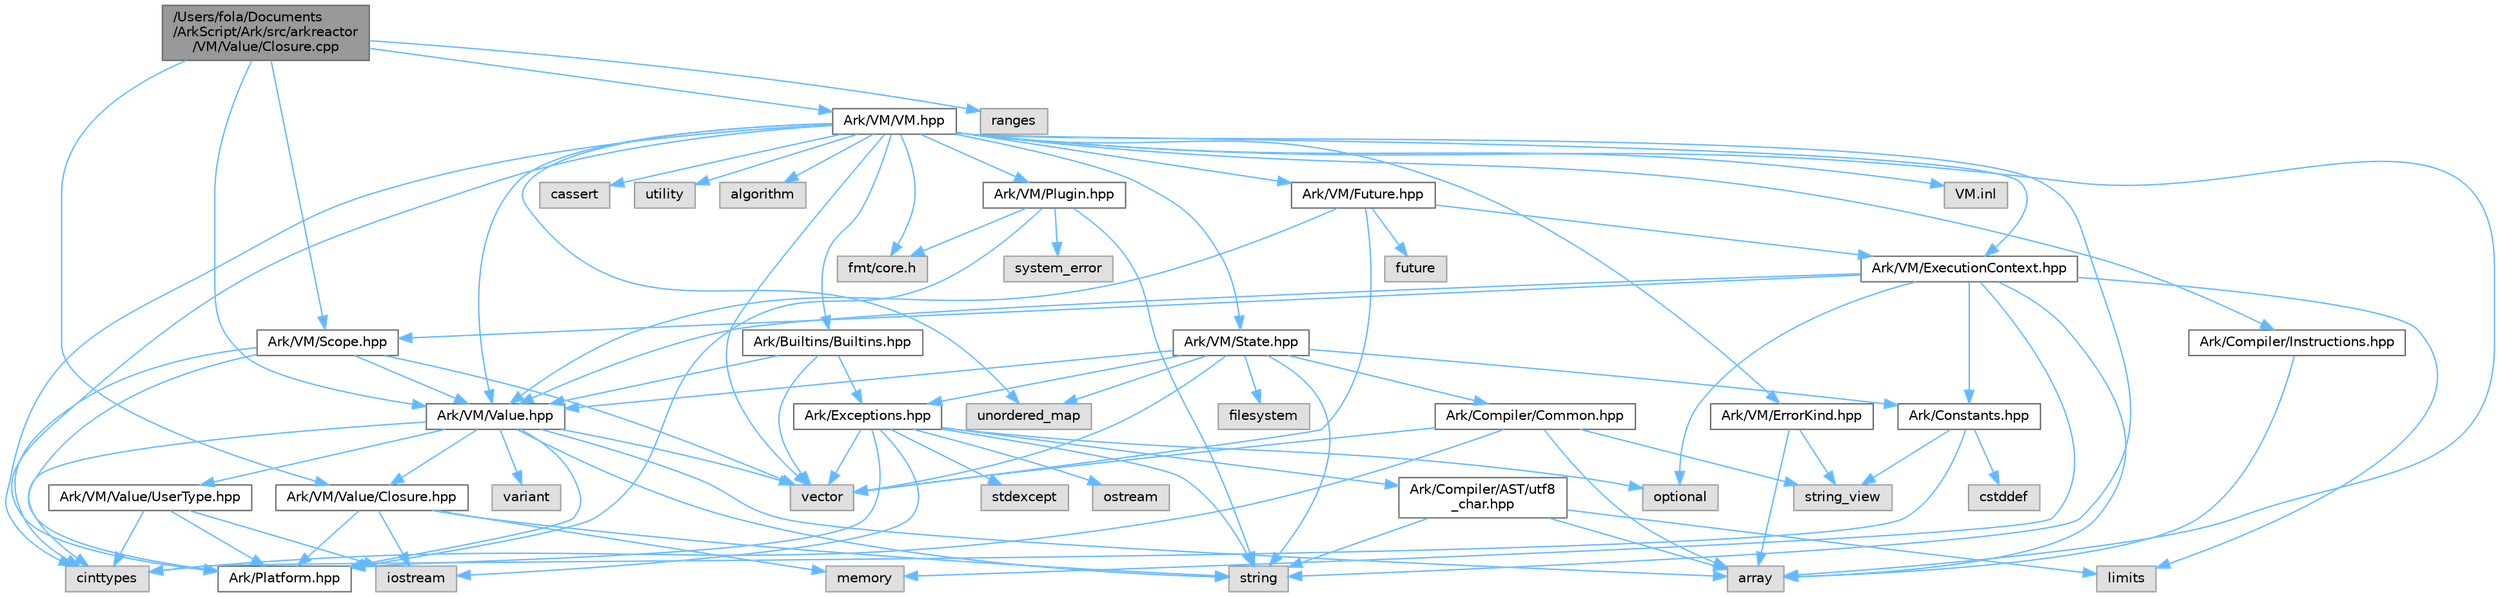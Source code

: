 digraph "/Users/fola/Documents/ArkScript/Ark/src/arkreactor/VM/Value/Closure.cpp"
{
 // INTERACTIVE_SVG=YES
 // LATEX_PDF_SIZE
  bgcolor="transparent";
  edge [fontname=Helvetica,fontsize=10,labelfontname=Helvetica,labelfontsize=10];
  node [fontname=Helvetica,fontsize=10,shape=box,height=0.2,width=0.4];
  Node1 [id="Node000001",label="/Users/fola/Documents\l/ArkScript/Ark/src/arkreactor\l/VM/Value/Closure.cpp",height=0.2,width=0.4,color="gray40", fillcolor="grey60", style="filled", fontcolor="black",tooltip=" "];
  Node1 -> Node2 [id="edge1_Node000001_Node000002",color="steelblue1",style="solid",tooltip=" "];
  Node2 [id="Node000002",label="Ark/VM/Value/Closure.hpp",height=0.2,width=0.4,color="grey40", fillcolor="white", style="filled",URL="$dc/dd5/Closure_8hpp.html",tooltip="Subtype of the value type, handling closures."];
  Node2 -> Node3 [id="edge2_Node000002_Node000003",color="steelblue1",style="solid",tooltip=" "];
  Node3 [id="Node000003",label="memory",height=0.2,width=0.4,color="grey60", fillcolor="#E0E0E0", style="filled",tooltip=" "];
  Node2 -> Node4 [id="edge3_Node000002_Node000004",color="steelblue1",style="solid",tooltip=" "];
  Node4 [id="Node000004",label="iostream",height=0.2,width=0.4,color="grey60", fillcolor="#E0E0E0", style="filled",tooltip=" "];
  Node2 -> Node5 [id="edge4_Node000002_Node000005",color="steelblue1",style="solid",tooltip=" "];
  Node5 [id="Node000005",label="string",height=0.2,width=0.4,color="grey60", fillcolor="#E0E0E0", style="filled",tooltip=" "];
  Node2 -> Node6 [id="edge5_Node000002_Node000006",color="steelblue1",style="solid",tooltip=" "];
  Node6 [id="Node000006",label="Ark/Platform.hpp",height=0.2,width=0.4,color="grey40", fillcolor="white", style="filled",URL="$d5/d40/Platform_8hpp.html",tooltip="ArkScript configuration macros."];
  Node1 -> Node7 [id="edge6_Node000001_Node000007",color="steelblue1",style="solid",tooltip=" "];
  Node7 [id="Node000007",label="Ark/VM/Scope.hpp",height=0.2,width=0.4,color="grey40", fillcolor="white", style="filled",URL="$d8/dcd/Scope_8hpp.html",tooltip="The virtual machine scope system."];
  Node7 -> Node8 [id="edge7_Node000007_Node000008",color="steelblue1",style="solid",tooltip=" "];
  Node8 [id="Node000008",label="vector",height=0.2,width=0.4,color="grey60", fillcolor="#E0E0E0", style="filled",tooltip=" "];
  Node7 -> Node9 [id="edge8_Node000007_Node000009",color="steelblue1",style="solid",tooltip=" "];
  Node9 [id="Node000009",label="cinttypes",height=0.2,width=0.4,color="grey60", fillcolor="#E0E0E0", style="filled",tooltip=" "];
  Node7 -> Node6 [id="edge9_Node000007_Node000006",color="steelblue1",style="solid",tooltip=" "];
  Node7 -> Node10 [id="edge10_Node000007_Node000010",color="steelblue1",style="solid",tooltip=" "];
  Node10 [id="Node000010",label="Ark/VM/Value.hpp",height=0.2,width=0.4,color="grey40", fillcolor="white", style="filled",URL="$de/dfd/Value_8hpp.html",tooltip=" "];
  Node10 -> Node8 [id="edge11_Node000010_Node000008",color="steelblue1",style="solid",tooltip=" "];
  Node10 -> Node11 [id="edge12_Node000010_Node000011",color="steelblue1",style="solid",tooltip=" "];
  Node11 [id="Node000011",label="variant",height=0.2,width=0.4,color="grey60", fillcolor="#E0E0E0", style="filled",tooltip=" "];
  Node10 -> Node5 [id="edge13_Node000010_Node000005",color="steelblue1",style="solid",tooltip=" "];
  Node10 -> Node9 [id="edge14_Node000010_Node000009",color="steelblue1",style="solid",tooltip=" "];
  Node10 -> Node12 [id="edge15_Node000010_Node000012",color="steelblue1",style="solid",tooltip=" "];
  Node12 [id="Node000012",label="array",height=0.2,width=0.4,color="grey60", fillcolor="#E0E0E0", style="filled",tooltip=" "];
  Node10 -> Node2 [id="edge16_Node000010_Node000002",color="steelblue1",style="solid",tooltip=" "];
  Node10 -> Node13 [id="edge17_Node000010_Node000013",color="steelblue1",style="solid",tooltip=" "];
  Node13 [id="Node000013",label="Ark/VM/Value/UserType.hpp",height=0.2,width=0.4,color="grey40", fillcolor="white", style="filled",URL="$dc/d3d/UserType_8hpp.html",tooltip="Subtype of the value, capable of handling any C++ type."];
  Node13 -> Node4 [id="edge18_Node000013_Node000004",color="steelblue1",style="solid",tooltip=" "];
  Node13 -> Node9 [id="edge19_Node000013_Node000009",color="steelblue1",style="solid",tooltip=" "];
  Node13 -> Node6 [id="edge20_Node000013_Node000006",color="steelblue1",style="solid",tooltip=" "];
  Node10 -> Node6 [id="edge21_Node000010_Node000006",color="steelblue1",style="solid",tooltip=" "];
  Node1 -> Node10 [id="edge22_Node000001_Node000010",color="steelblue1",style="solid",tooltip=" "];
  Node1 -> Node14 [id="edge23_Node000001_Node000014",color="steelblue1",style="solid",tooltip=" "];
  Node14 [id="Node000014",label="Ark/VM/VM.hpp",height=0.2,width=0.4,color="grey40", fillcolor="white", style="filled",URL="$d1/d91/VM_8hpp.html",tooltip="The ArkScript virtual machine."];
  Node14 -> Node12 [id="edge24_Node000014_Node000012",color="steelblue1",style="solid",tooltip=" "];
  Node14 -> Node8 [id="edge25_Node000014_Node000008",color="steelblue1",style="solid",tooltip=" "];
  Node14 -> Node5 [id="edge26_Node000014_Node000005",color="steelblue1",style="solid",tooltip=" "];
  Node14 -> Node15 [id="edge27_Node000014_Node000015",color="steelblue1",style="solid",tooltip=" "];
  Node15 [id="Node000015",label="cassert",height=0.2,width=0.4,color="grey60", fillcolor="#E0E0E0", style="filled",tooltip=" "];
  Node14 -> Node16 [id="edge28_Node000014_Node000016",color="steelblue1",style="solid",tooltip=" "];
  Node16 [id="Node000016",label="utility",height=0.2,width=0.4,color="grey60", fillcolor="#E0E0E0", style="filled",tooltip=" "];
  Node14 -> Node9 [id="edge29_Node000014_Node000009",color="steelblue1",style="solid",tooltip=" "];
  Node14 -> Node17 [id="edge30_Node000014_Node000017",color="steelblue1",style="solid",tooltip=" "];
  Node17 [id="Node000017",label="unordered_map",height=0.2,width=0.4,color="grey60", fillcolor="#E0E0E0", style="filled",tooltip=" "];
  Node14 -> Node18 [id="edge31_Node000014_Node000018",color="steelblue1",style="solid",tooltip=" "];
  Node18 [id="Node000018",label="algorithm",height=0.2,width=0.4,color="grey60", fillcolor="#E0E0E0", style="filled",tooltip=" "];
  Node14 -> Node19 [id="edge32_Node000014_Node000019",color="steelblue1",style="solid",tooltip=" "];
  Node19 [id="Node000019",label="fmt/core.h",height=0.2,width=0.4,color="grey60", fillcolor="#E0E0E0", style="filled",tooltip=" "];
  Node14 -> Node20 [id="edge33_Node000014_Node000020",color="steelblue1",style="solid",tooltip=" "];
  Node20 [id="Node000020",label="Ark/Compiler/Instructions.hpp",height=0.2,width=0.4,color="grey40", fillcolor="white", style="filled",URL="$d8/daa/Instructions_8hpp.html",tooltip="The different instructions used by the compiler and virtual machine."];
  Node20 -> Node12 [id="edge34_Node000020_Node000012",color="steelblue1",style="solid",tooltip=" "];
  Node14 -> Node10 [id="edge35_Node000014_Node000010",color="steelblue1",style="solid",tooltip=" "];
  Node14 -> Node21 [id="edge36_Node000014_Node000021",color="steelblue1",style="solid",tooltip=" "];
  Node21 [id="Node000021",label="Ark/VM/State.hpp",height=0.2,width=0.4,color="grey40", fillcolor="white", style="filled",URL="$d0/db5/State_8hpp.html",tooltip="State used by the virtual machine: it loads the bytecode, can compile it if needed,..."];
  Node21 -> Node5 [id="edge37_Node000021_Node000005",color="steelblue1",style="solid",tooltip=" "];
  Node21 -> Node8 [id="edge38_Node000021_Node000008",color="steelblue1",style="solid",tooltip=" "];
  Node21 -> Node17 [id="edge39_Node000021_Node000017",color="steelblue1",style="solid",tooltip=" "];
  Node21 -> Node22 [id="edge40_Node000021_Node000022",color="steelblue1",style="solid",tooltip=" "];
  Node22 [id="Node000022",label="filesystem",height=0.2,width=0.4,color="grey60", fillcolor="#E0E0E0", style="filled",tooltip=" "];
  Node21 -> Node23 [id="edge41_Node000021_Node000023",color="steelblue1",style="solid",tooltip=" "];
  Node23 [id="Node000023",label="Ark/Constants.hpp",height=0.2,width=0.4,color="grey40", fillcolor="white", style="filled",URL="$d6/de9/Constants_8hpp.html",tooltip="Constants used by ArkScript."];
  Node23 -> Node24 [id="edge42_Node000023_Node000024",color="steelblue1",style="solid",tooltip=" "];
  Node24 [id="Node000024",label="string_view",height=0.2,width=0.4,color="grey60", fillcolor="#E0E0E0", style="filled",tooltip=" "];
  Node23 -> Node9 [id="edge43_Node000023_Node000009",color="steelblue1",style="solid",tooltip=" "];
  Node23 -> Node25 [id="edge44_Node000023_Node000025",color="steelblue1",style="solid",tooltip=" "];
  Node25 [id="Node000025",label="cstddef",height=0.2,width=0.4,color="grey60", fillcolor="#E0E0E0", style="filled",tooltip=" "];
  Node21 -> Node10 [id="edge45_Node000021_Node000010",color="steelblue1",style="solid",tooltip=" "];
  Node21 -> Node26 [id="edge46_Node000021_Node000026",color="steelblue1",style="solid",tooltip=" "];
  Node26 [id="Node000026",label="Ark/Compiler/Common.hpp",height=0.2,width=0.4,color="grey40", fillcolor="white", style="filled",URL="$d8/ddd/Common_8hpp.html",tooltip="Common code for the compiler."];
  Node26 -> Node12 [id="edge47_Node000026_Node000012",color="steelblue1",style="solid",tooltip=" "];
  Node26 -> Node24 [id="edge48_Node000026_Node000024",color="steelblue1",style="solid",tooltip=" "];
  Node26 -> Node8 [id="edge49_Node000026_Node000008",color="steelblue1",style="solid",tooltip=" "];
  Node26 -> Node9 [id="edge50_Node000026_Node000009",color="steelblue1",style="solid",tooltip=" "];
  Node21 -> Node27 [id="edge51_Node000021_Node000027",color="steelblue1",style="solid",tooltip=" "];
  Node27 [id="Node000027",label="Ark/Exceptions.hpp",height=0.2,width=0.4,color="grey40", fillcolor="white", style="filled",URL="$d2/de9/Exceptions_8hpp.html",tooltip="ArkScript homemade exceptions."];
  Node27 -> Node5 [id="edge52_Node000027_Node000005",color="steelblue1",style="solid",tooltip=" "];
  Node27 -> Node8 [id="edge53_Node000027_Node000008",color="steelblue1",style="solid",tooltip=" "];
  Node27 -> Node28 [id="edge54_Node000027_Node000028",color="steelblue1",style="solid",tooltip=" "];
  Node28 [id="Node000028",label="stdexcept",height=0.2,width=0.4,color="grey60", fillcolor="#E0E0E0", style="filled",tooltip=" "];
  Node27 -> Node29 [id="edge55_Node000027_Node000029",color="steelblue1",style="solid",tooltip=" "];
  Node29 [id="Node000029",label="optional",height=0.2,width=0.4,color="grey60", fillcolor="#E0E0E0", style="filled",tooltip=" "];
  Node27 -> Node30 [id="edge56_Node000027_Node000030",color="steelblue1",style="solid",tooltip=" "];
  Node30 [id="Node000030",label="ostream",height=0.2,width=0.4,color="grey60", fillcolor="#E0E0E0", style="filled",tooltip=" "];
  Node27 -> Node4 [id="edge57_Node000027_Node000004",color="steelblue1",style="solid",tooltip=" "];
  Node27 -> Node31 [id="edge58_Node000027_Node000031",color="steelblue1",style="solid",tooltip=" "];
  Node31 [id="Node000031",label="Ark/Compiler/AST/utf8\l_char.hpp",height=0.2,width=0.4,color="grey40", fillcolor="white", style="filled",URL="$db/d4e/utf8__char_8hpp.html",tooltip=" "];
  Node31 -> Node12 [id="edge59_Node000031_Node000012",color="steelblue1",style="solid",tooltip=" "];
  Node31 -> Node5 [id="edge60_Node000031_Node000005",color="steelblue1",style="solid",tooltip=" "];
  Node31 -> Node32 [id="edge61_Node000031_Node000032",color="steelblue1",style="solid",tooltip=" "];
  Node32 [id="Node000032",label="limits",height=0.2,width=0.4,color="grey60", fillcolor="#E0E0E0", style="filled",tooltip=" "];
  Node27 -> Node6 [id="edge62_Node000027_Node000006",color="steelblue1",style="solid",tooltip=" "];
  Node14 -> Node33 [id="edge63_Node000014_Node000033",color="steelblue1",style="solid",tooltip=" "];
  Node33 [id="Node000033",label="Ark/VM/ErrorKind.hpp",height=0.2,width=0.4,color="grey40", fillcolor="white", style="filled",URL="$de/df9/ErrorKind_8hpp.html",tooltip=" "];
  Node33 -> Node12 [id="edge64_Node000033_Node000012",color="steelblue1",style="solid",tooltip=" "];
  Node33 -> Node24 [id="edge65_Node000033_Node000024",color="steelblue1",style="solid",tooltip=" "];
  Node14 -> Node34 [id="edge66_Node000014_Node000034",color="steelblue1",style="solid",tooltip=" "];
  Node34 [id="Node000034",label="Ark/VM/ExecutionContext.hpp",height=0.2,width=0.4,color="grey40", fillcolor="white", style="filled",URL="$db/df6/ExecutionContext_8hpp.html",tooltip="Keeping track of the internal data needed by the VM."];
  Node34 -> Node12 [id="edge67_Node000034_Node000012",color="steelblue1",style="solid",tooltip=" "];
  Node34 -> Node32 [id="edge68_Node000034_Node000032",color="steelblue1",style="solid",tooltip=" "];
  Node34 -> Node3 [id="edge69_Node000034_Node000003",color="steelblue1",style="solid",tooltip=" "];
  Node34 -> Node29 [id="edge70_Node000034_Node000029",color="steelblue1",style="solid",tooltip=" "];
  Node34 -> Node23 [id="edge71_Node000034_Node000023",color="steelblue1",style="solid",tooltip=" "];
  Node34 -> Node10 [id="edge72_Node000034_Node000010",color="steelblue1",style="solid",tooltip=" "];
  Node34 -> Node7 [id="edge73_Node000034_Node000007",color="steelblue1",style="solid",tooltip=" "];
  Node14 -> Node35 [id="edge74_Node000014_Node000035",color="steelblue1",style="solid",tooltip=" "];
  Node35 [id="Node000035",label="Ark/Builtins/Builtins.hpp",height=0.2,width=0.4,color="grey40", fillcolor="white", style="filled",URL="$da/d84/Builtins_8hpp.html",tooltip="Host the declaration of all the ArkScript builtins."];
  Node35 -> Node8 [id="edge75_Node000035_Node000008",color="steelblue1",style="solid",tooltip=" "];
  Node35 -> Node10 [id="edge76_Node000035_Node000010",color="steelblue1",style="solid",tooltip=" "];
  Node35 -> Node27 [id="edge77_Node000035_Node000027",color="steelblue1",style="solid",tooltip=" "];
  Node14 -> Node6 [id="edge78_Node000014_Node000006",color="steelblue1",style="solid",tooltip=" "];
  Node14 -> Node36 [id="edge79_Node000014_Node000036",color="steelblue1",style="solid",tooltip=" "];
  Node36 [id="Node000036",label="Ark/VM/Plugin.hpp",height=0.2,width=0.4,color="grey40", fillcolor="white", style="filled",URL="$db/d0e/Plugin_8hpp.html",tooltip="Loads .dll/.so/.dynlib files."];
  Node36 -> Node6 [id="edge80_Node000036_Node000006",color="steelblue1",style="solid",tooltip=" "];
  Node36 -> Node5 [id="edge81_Node000036_Node000005",color="steelblue1",style="solid",tooltip=" "];
  Node36 -> Node37 [id="edge82_Node000036_Node000037",color="steelblue1",style="solid",tooltip=" "];
  Node37 [id="Node000037",label="system_error",height=0.2,width=0.4,color="grey60", fillcolor="#E0E0E0", style="filled",tooltip=" "];
  Node36 -> Node19 [id="edge83_Node000036_Node000019",color="steelblue1",style="solid",tooltip=" "];
  Node14 -> Node38 [id="edge84_Node000014_Node000038",color="steelblue1",style="solid",tooltip=" "];
  Node38 [id="Node000038",label="Ark/VM/Future.hpp",height=0.2,width=0.4,color="grey40", fillcolor="white", style="filled",URL="$d0/dda/Future_8hpp.html",tooltip=" "];
  Node38 -> Node39 [id="edge85_Node000038_Node000039",color="steelblue1",style="solid",tooltip=" "];
  Node39 [id="Node000039",label="future",height=0.2,width=0.4,color="grey60", fillcolor="#E0E0E0", style="filled",tooltip=" "];
  Node38 -> Node8 [id="edge86_Node000038_Node000008",color="steelblue1",style="solid",tooltip=" "];
  Node38 -> Node10 [id="edge87_Node000038_Node000010",color="steelblue1",style="solid",tooltip=" "];
  Node38 -> Node34 [id="edge88_Node000038_Node000034",color="steelblue1",style="solid",tooltip=" "];
  Node14 -> Node40 [id="edge89_Node000014_Node000040",color="steelblue1",style="solid",tooltip=" "];
  Node40 [id="Node000040",label="VM.inl",height=0.2,width=0.4,color="grey60", fillcolor="#E0E0E0", style="filled",tooltip=" "];
  Node1 -> Node41 [id="edge90_Node000001_Node000041",color="steelblue1",style="solid",tooltip=" "];
  Node41 [id="Node000041",label="ranges",height=0.2,width=0.4,color="grey60", fillcolor="#E0E0E0", style="filled",tooltip=" "];
}

